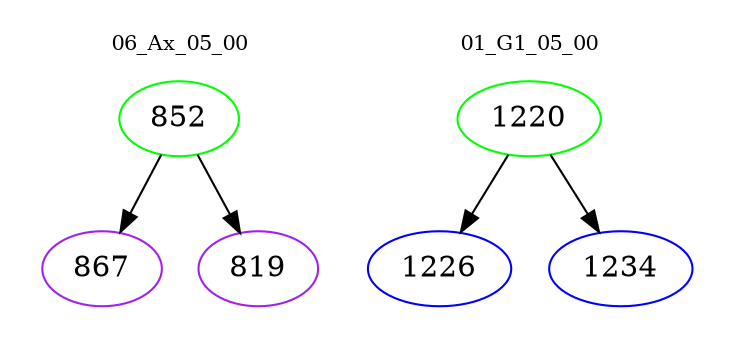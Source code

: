 digraph{
subgraph cluster_0 {
color = white
label = "06_Ax_05_00";
fontsize=10;
T0_852 [label="852", color="green"]
T0_852 -> T0_867 [color="black"]
T0_867 [label="867", color="purple"]
T0_852 -> T0_819 [color="black"]
T0_819 [label="819", color="purple"]
}
subgraph cluster_1 {
color = white
label = "01_G1_05_00";
fontsize=10;
T1_1220 [label="1220", color="green"]
T1_1220 -> T1_1226 [color="black"]
T1_1226 [label="1226", color="blue"]
T1_1220 -> T1_1234 [color="black"]
T1_1234 [label="1234", color="blue"]
}
}
